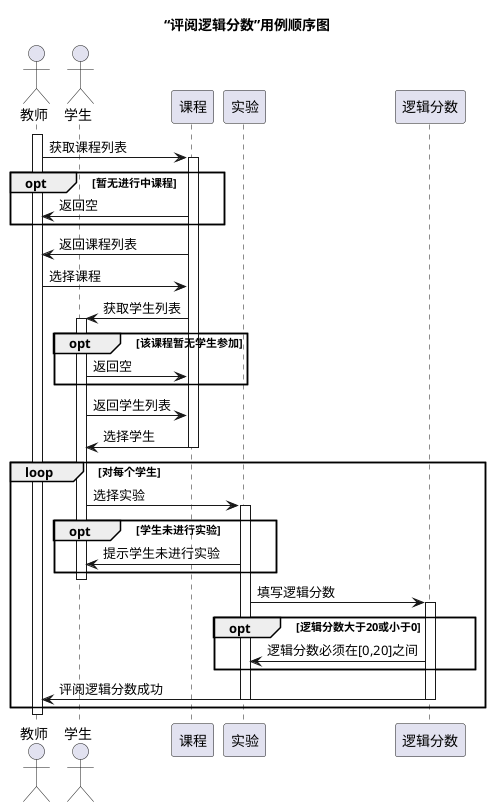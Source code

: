 @startuml

title:“评阅逻辑分数”用例顺序图

actor 教师
actor 学生
participant 课程
participant 实验
participant 逻辑分数

activate 教师
    教师->课程:获取课程列表
    activate 课程
        opt 暂无进行中课程
            课程->教师:返回空
        end opt
        课程->教师:返回课程列表
        教师->课程:选择课程

        课程->学生:获取学生列表
        activate 学生
            opt 该课程暂无学生参加
                学生->课程:返回空
            end opt
            学生->课程:返回学生列表
            课程->学生:选择学生
    deactivate 课程

            loop 对每个学生
                学生->实验:选择实验
                activate 实验
                    opt 学生未进行实验
                        实验->学生:提示学生未进行实验
                    end opt
        deactivate 学生

                    实验->逻辑分数:填写逻辑分数
                    activate 逻辑分数
                        opt 逻辑分数大于20或小于0
                            逻辑分数->实验:逻辑分数必须在[0,20]之间
                        end opt

                        逻辑分数->教师:评阅逻辑分数成功
                    deactivate 逻辑分数
                deactivate 实验
            end loop
deactivate 教师

@enduml
